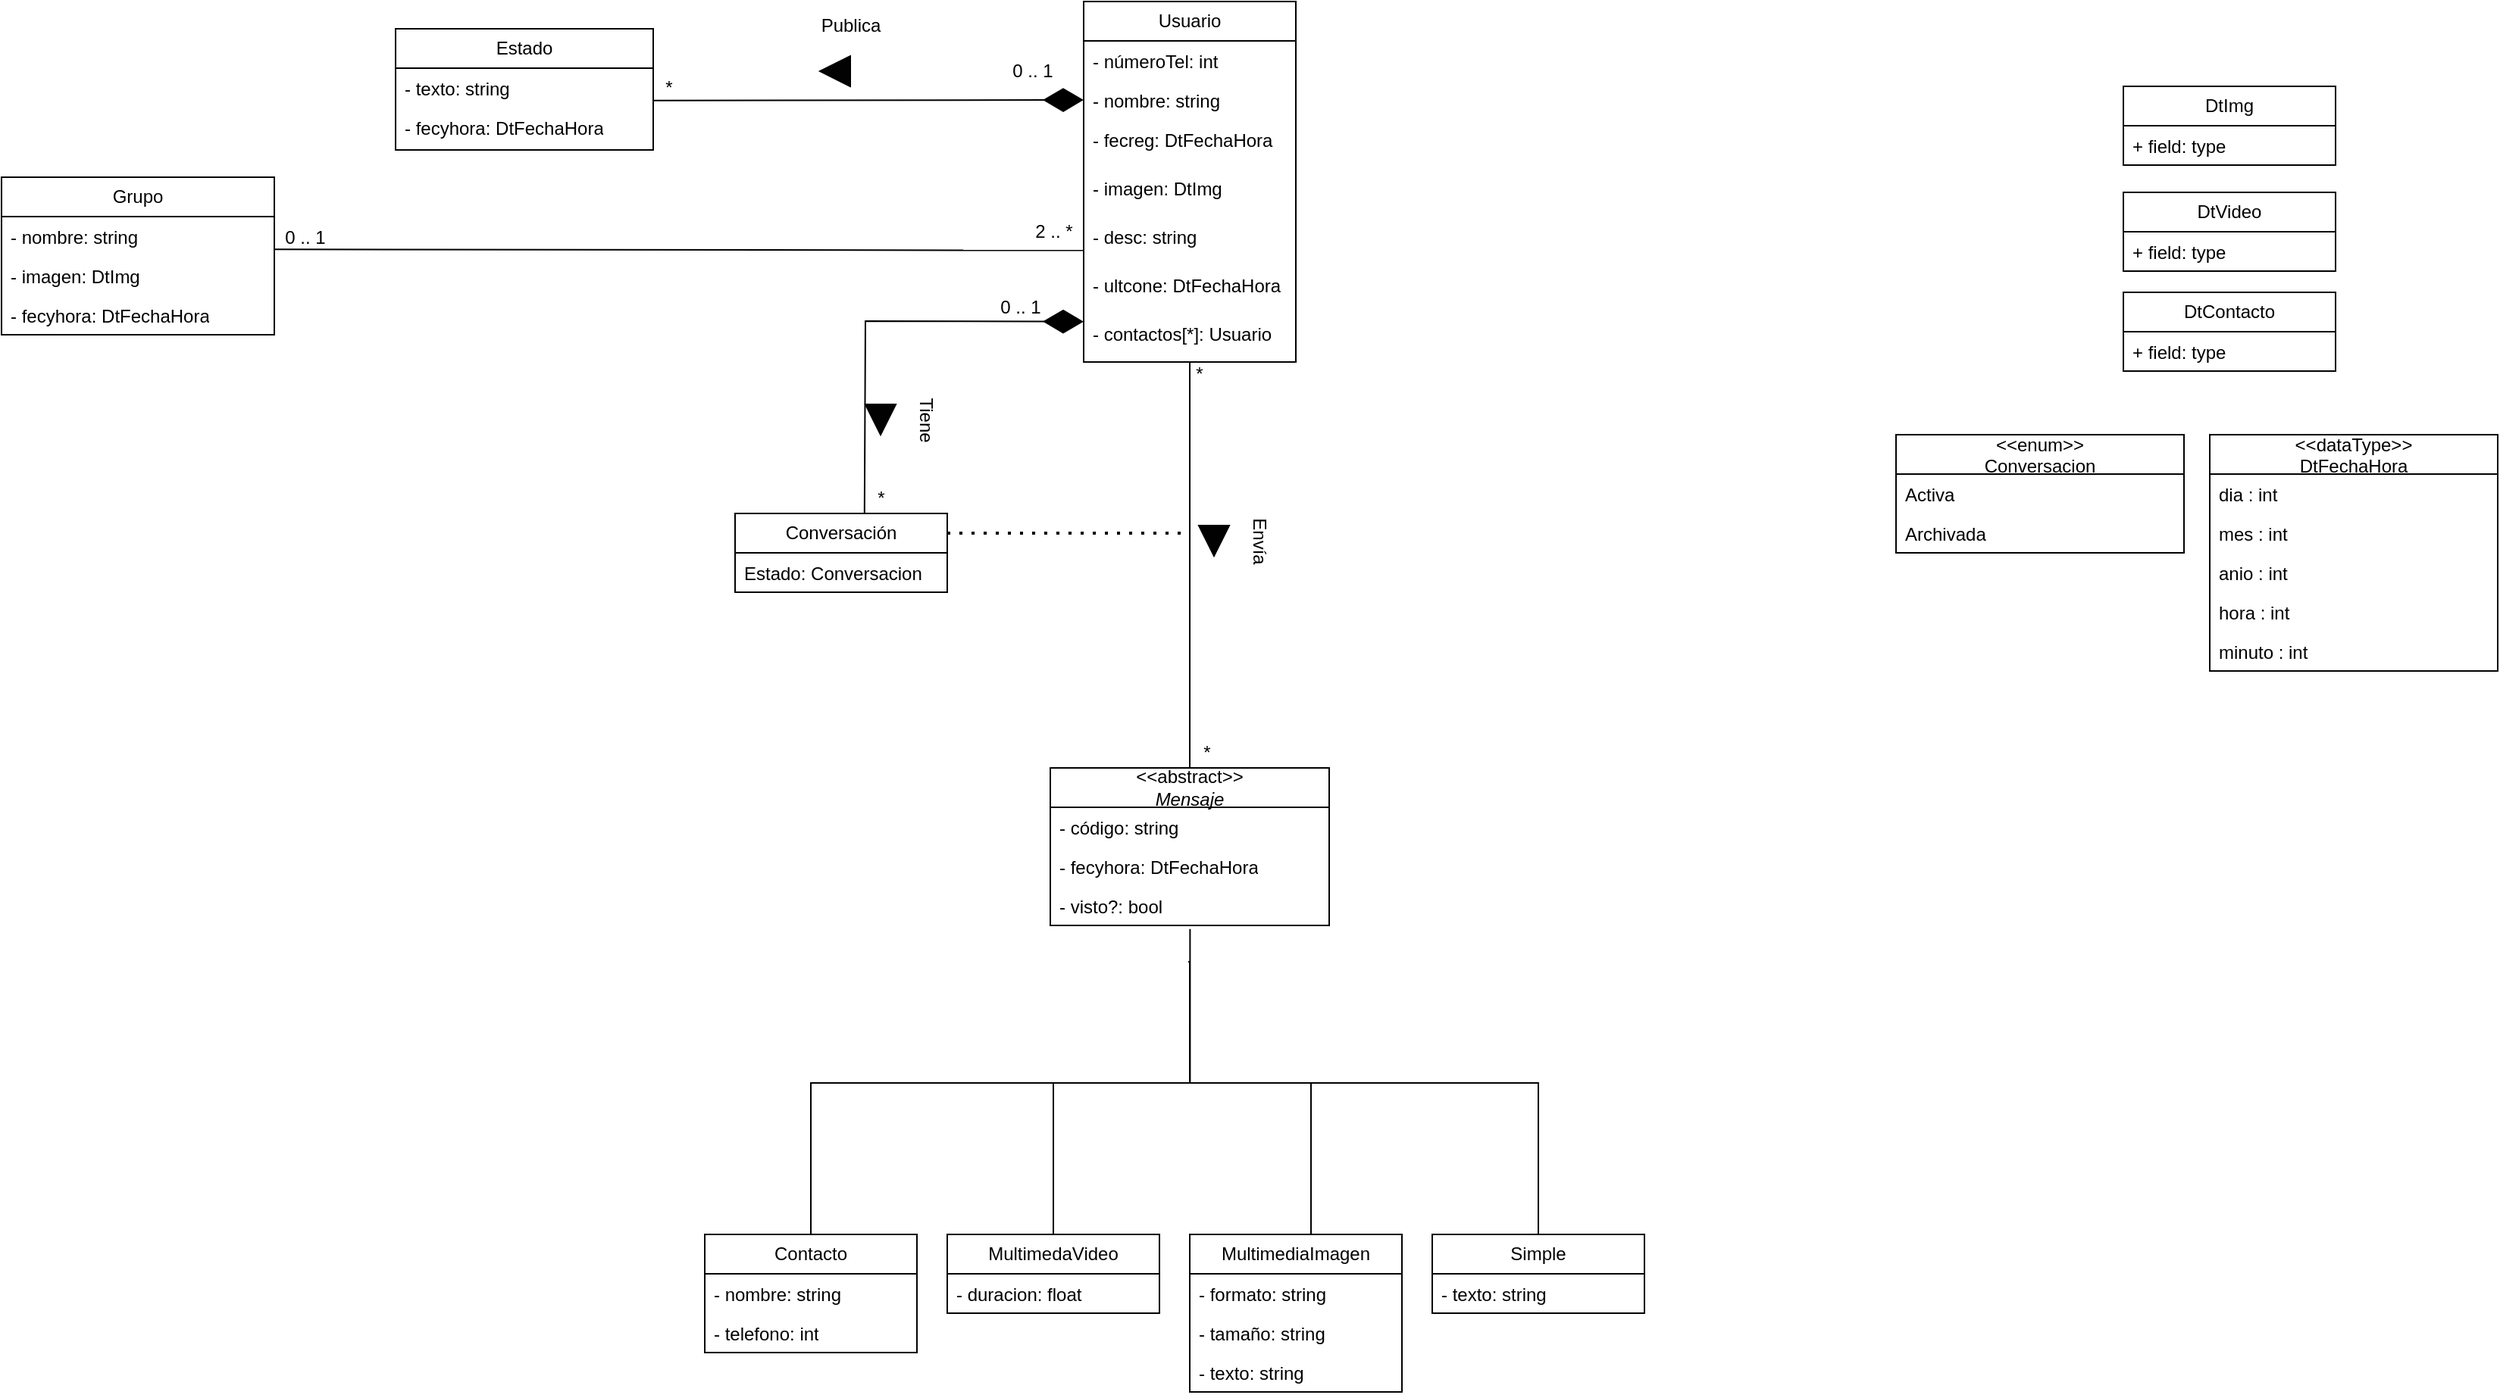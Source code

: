 <mxfile version="18.1.3" type="github">
  <diagram name="Página-1" id="QVLnC4AnkYZCNRtGmAld">
    <mxGraphModel dx="2212" dy="1796" grid="1" gridSize="10" guides="1" tooltips="1" connect="1" arrows="1" fold="1" page="1" pageScale="1" pageWidth="827" pageHeight="1169" math="0" shadow="0">
      <root>
        <mxCell id="0" />
        <mxCell id="1" parent="0" />
        <mxCell id="Fk1-uoyAOHc5jyS8UOM7-1" value="Usuario" style="swimlane;fontStyle=0;childLayout=stackLayout;horizontal=1;startSize=26;fillColor=none;horizontalStack=0;resizeParent=1;resizeParentMax=0;resizeLast=0;collapsible=1;marginBottom=0;whiteSpace=wrap;html=1;" parent="1" vertex="1">
          <mxGeometry x="354" y="-126" width="140" height="238" as="geometry" />
        </mxCell>
        <mxCell id="Fk1-uoyAOHc5jyS8UOM7-2" value="- númeroTel: int" style="text;strokeColor=none;fillColor=none;align=left;verticalAlign=top;spacingLeft=4;spacingRight=4;overflow=hidden;rotatable=0;points=[[0,0.5],[1,0.5]];portConstraint=eastwest;whiteSpace=wrap;html=1;" parent="Fk1-uoyAOHc5jyS8UOM7-1" vertex="1">
          <mxGeometry y="26" width="140" height="26" as="geometry" />
        </mxCell>
        <mxCell id="Fk1-uoyAOHc5jyS8UOM7-3" value="- nombre: string" style="text;strokeColor=none;fillColor=none;align=left;verticalAlign=top;spacingLeft=4;spacingRight=4;overflow=hidden;rotatable=0;points=[[0,0.5],[1,0.5]];portConstraint=eastwest;whiteSpace=wrap;html=1;" parent="Fk1-uoyAOHc5jyS8UOM7-1" vertex="1">
          <mxGeometry y="52" width="140" height="26" as="geometry" />
        </mxCell>
        <mxCell id="Fk1-uoyAOHc5jyS8UOM7-4" value="- fecreg: DtFechaHora" style="text;strokeColor=none;fillColor=none;align=left;verticalAlign=top;spacingLeft=4;spacingRight=4;overflow=hidden;rotatable=0;points=[[0,0.5],[1,0.5]];portConstraint=eastwest;whiteSpace=wrap;html=1;" parent="Fk1-uoyAOHc5jyS8UOM7-1" vertex="1">
          <mxGeometry y="78" width="140" height="32" as="geometry" />
        </mxCell>
        <mxCell id="Fk1-uoyAOHc5jyS8UOM7-24" value="- imagen: DtImg" style="text;strokeColor=none;fillColor=none;align=left;verticalAlign=top;spacingLeft=4;spacingRight=4;overflow=hidden;rotatable=0;points=[[0,0.5],[1,0.5]];portConstraint=eastwest;whiteSpace=wrap;html=1;" parent="Fk1-uoyAOHc5jyS8UOM7-1" vertex="1">
          <mxGeometry y="110" width="140" height="32" as="geometry" />
        </mxCell>
        <mxCell id="Fk1-uoyAOHc5jyS8UOM7-25" value="- desc: string" style="text;strokeColor=none;fillColor=none;align=left;verticalAlign=top;spacingLeft=4;spacingRight=4;overflow=hidden;rotatable=0;points=[[0,0.5],[1,0.5]];portConstraint=eastwest;whiteSpace=wrap;html=1;" parent="Fk1-uoyAOHc5jyS8UOM7-1" vertex="1">
          <mxGeometry y="142" width="140" height="32" as="geometry" />
        </mxCell>
        <mxCell id="Fk1-uoyAOHc5jyS8UOM7-26" value="- ultcone: DtFechaHora" style="text;strokeColor=none;fillColor=none;align=left;verticalAlign=top;spacingLeft=4;spacingRight=4;overflow=hidden;rotatable=0;points=[[0,0.5],[1,0.5]];portConstraint=eastwest;whiteSpace=wrap;html=1;" parent="Fk1-uoyAOHc5jyS8UOM7-1" vertex="1">
          <mxGeometry y="174" width="140" height="32" as="geometry" />
        </mxCell>
        <mxCell id="Fk1-uoyAOHc5jyS8UOM7-27" value="- contactos[*]: Usuario&amp;nbsp;" style="text;strokeColor=none;fillColor=none;align=left;verticalAlign=top;spacingLeft=4;spacingRight=4;overflow=hidden;rotatable=0;points=[[0,0.5],[1,0.5]];portConstraint=eastwest;whiteSpace=wrap;html=1;" parent="Fk1-uoyAOHc5jyS8UOM7-1" vertex="1">
          <mxGeometry y="206" width="140" height="32" as="geometry" />
        </mxCell>
        <mxCell id="Fk1-uoyAOHc5jyS8UOM7-5" value="Conversación" style="swimlane;fontStyle=0;childLayout=stackLayout;horizontal=1;startSize=26;fillColor=none;horizontalStack=0;resizeParent=1;resizeParentMax=0;resizeLast=0;collapsible=1;marginBottom=0;whiteSpace=wrap;html=1;" parent="1" vertex="1">
          <mxGeometry x="124" y="212" width="140" height="52" as="geometry" />
        </mxCell>
        <mxCell id="Fk1-uoyAOHc5jyS8UOM7-6" value="Estado: Conversacion" style="text;strokeColor=none;fillColor=none;align=left;verticalAlign=top;spacingLeft=4;spacingRight=4;overflow=hidden;rotatable=0;points=[[0,0.5],[1,0.5]];portConstraint=eastwest;whiteSpace=wrap;html=1;" parent="Fk1-uoyAOHc5jyS8UOM7-5" vertex="1">
          <mxGeometry y="26" width="140" height="26" as="geometry" />
        </mxCell>
        <mxCell id="Fk1-uoyAOHc5jyS8UOM7-9" value="&lt;div&gt;&amp;lt;&amp;lt;abstract&amp;gt;&amp;gt;&lt;br&gt;&lt;/div&gt;&lt;div&gt;&lt;i&gt;Mensaje&lt;/i&gt;&lt;/div&gt;" style="swimlane;fontStyle=0;childLayout=stackLayout;horizontal=1;startSize=26;fillColor=none;horizontalStack=0;resizeParent=1;resizeParentMax=0;resizeLast=0;collapsible=1;marginBottom=0;whiteSpace=wrap;html=1;" parent="1" vertex="1">
          <mxGeometry x="332" y="380" width="184" height="104" as="geometry" />
        </mxCell>
        <mxCell id="Fk1-uoyAOHc5jyS8UOM7-10" value="- código: string" style="text;strokeColor=none;fillColor=none;align=left;verticalAlign=top;spacingLeft=4;spacingRight=4;overflow=hidden;rotatable=0;points=[[0,0.5],[1,0.5]];portConstraint=eastwest;whiteSpace=wrap;html=1;" parent="Fk1-uoyAOHc5jyS8UOM7-9" vertex="1">
          <mxGeometry y="26" width="184" height="26" as="geometry" />
        </mxCell>
        <mxCell id="Fk1-uoyAOHc5jyS8UOM7-11" value="- fecyhora: DtFechaHora" style="text;strokeColor=none;fillColor=none;align=left;verticalAlign=top;spacingLeft=4;spacingRight=4;overflow=hidden;rotatable=0;points=[[0,0.5],[1,0.5]];portConstraint=eastwest;whiteSpace=wrap;html=1;" parent="Fk1-uoyAOHc5jyS8UOM7-9" vertex="1">
          <mxGeometry y="52" width="184" height="26" as="geometry" />
        </mxCell>
        <mxCell id="Fk1-uoyAOHc5jyS8UOM7-28" value="- visto?: bool" style="text;strokeColor=none;fillColor=none;align=left;verticalAlign=top;spacingLeft=4;spacingRight=4;overflow=hidden;rotatable=0;points=[[0,0.5],[1,0.5]];portConstraint=eastwest;whiteSpace=wrap;html=1;" parent="Fk1-uoyAOHc5jyS8UOM7-9" vertex="1">
          <mxGeometry y="78" width="184" height="26" as="geometry" />
        </mxCell>
        <mxCell id="Fk1-uoyAOHc5jyS8UOM7-13" value="Grupo" style="swimlane;fontStyle=0;childLayout=stackLayout;horizontal=1;startSize=26;fillColor=none;horizontalStack=0;resizeParent=1;resizeParentMax=0;resizeLast=0;collapsible=1;marginBottom=0;whiteSpace=wrap;html=1;" parent="1" vertex="1">
          <mxGeometry x="-360" y="-10" width="180" height="104" as="geometry" />
        </mxCell>
        <mxCell id="Fk1-uoyAOHc5jyS8UOM7-14" value="- nombre: string" style="text;strokeColor=none;fillColor=none;align=left;verticalAlign=top;spacingLeft=4;spacingRight=4;overflow=hidden;rotatable=0;points=[[0,0.5],[1,0.5]];portConstraint=eastwest;whiteSpace=wrap;html=1;" parent="Fk1-uoyAOHc5jyS8UOM7-13" vertex="1">
          <mxGeometry y="26" width="180" height="26" as="geometry" />
        </mxCell>
        <mxCell id="Fk1-uoyAOHc5jyS8UOM7-15" value="- imagen: DtImg" style="text;strokeColor=none;fillColor=none;align=left;verticalAlign=top;spacingLeft=4;spacingRight=4;overflow=hidden;rotatable=0;points=[[0,0.5],[1,0.5]];portConstraint=eastwest;whiteSpace=wrap;html=1;" parent="Fk1-uoyAOHc5jyS8UOM7-13" vertex="1">
          <mxGeometry y="52" width="180" height="26" as="geometry" />
        </mxCell>
        <mxCell id="Fk1-uoyAOHc5jyS8UOM7-16" value="- fecyhora: DtFechaHora" style="text;strokeColor=none;fillColor=none;align=left;verticalAlign=top;spacingLeft=4;spacingRight=4;overflow=hidden;rotatable=0;points=[[0,0.5],[1,0.5]];portConstraint=eastwest;whiteSpace=wrap;html=1;" parent="Fk1-uoyAOHc5jyS8UOM7-13" vertex="1">
          <mxGeometry y="78" width="180" height="26" as="geometry" />
        </mxCell>
        <mxCell id="Fk1-uoyAOHc5jyS8UOM7-17" value="Estado" style="swimlane;fontStyle=0;childLayout=stackLayout;horizontal=1;startSize=26;fillColor=none;horizontalStack=0;resizeParent=1;resizeParentMax=0;resizeLast=0;collapsible=1;marginBottom=0;whiteSpace=wrap;html=1;" parent="1" vertex="1">
          <mxGeometry x="-100" y="-108" width="170" height="80" as="geometry" />
        </mxCell>
        <mxCell id="Fk1-uoyAOHc5jyS8UOM7-18" value="- texto: string" style="text;strokeColor=none;fillColor=none;align=left;verticalAlign=top;spacingLeft=4;spacingRight=4;overflow=hidden;rotatable=0;points=[[0,0.5],[1,0.5]];portConstraint=eastwest;whiteSpace=wrap;html=1;" parent="Fk1-uoyAOHc5jyS8UOM7-17" vertex="1">
          <mxGeometry y="26" width="170" height="26" as="geometry" />
        </mxCell>
        <mxCell id="Fk1-uoyAOHc5jyS8UOM7-19" value="- fecyhora: DtFechaHora" style="text;strokeColor=none;fillColor=none;align=left;verticalAlign=top;spacingLeft=4;spacingRight=4;overflow=hidden;rotatable=0;points=[[0,0.5],[1,0.5]];portConstraint=eastwest;whiteSpace=wrap;html=1;" parent="Fk1-uoyAOHc5jyS8UOM7-17" vertex="1">
          <mxGeometry y="52" width="170" height="28" as="geometry" />
        </mxCell>
        <mxCell id="Fk1-uoyAOHc5jyS8UOM7-30" value="" style="endArrow=none;html=1;edgeStyle=orthogonalEdgeStyle;rounded=0;" parent="1" target="Fk1-uoyAOHc5jyS8UOM7-33" edge="1">
          <mxGeometry relative="1" as="geometry">
            <mxPoint x="424" y="508" as="sourcePoint" />
            <mxPoint x="574" y="648" as="targetPoint" />
            <Array as="points">
              <mxPoint x="424" y="509" />
              <mxPoint x="424" y="588" />
              <mxPoint x="654" y="588" />
            </Array>
          </mxGeometry>
        </mxCell>
        <mxCell id="Fk1-uoyAOHc5jyS8UOM7-33" value="Simple" style="swimlane;fontStyle=0;childLayout=stackLayout;horizontal=1;startSize=26;fillColor=none;horizontalStack=0;resizeParent=1;resizeParentMax=0;resizeLast=0;collapsible=1;marginBottom=0;whiteSpace=wrap;html=1;" parent="1" vertex="1">
          <mxGeometry x="584" y="688" width="140" height="52" as="geometry" />
        </mxCell>
        <mxCell id="Fk1-uoyAOHc5jyS8UOM7-34" value="- texto: string" style="text;strokeColor=none;fillColor=none;align=left;verticalAlign=top;spacingLeft=4;spacingRight=4;overflow=hidden;rotatable=0;points=[[0,0.5],[1,0.5]];portConstraint=eastwest;whiteSpace=wrap;html=1;" parent="Fk1-uoyAOHc5jyS8UOM7-33" vertex="1">
          <mxGeometry y="26" width="140" height="26" as="geometry" />
        </mxCell>
        <mxCell id="Fk1-uoyAOHc5jyS8UOM7-37" value="DtImg" style="swimlane;fontStyle=0;childLayout=stackLayout;horizontal=1;startSize=26;fillColor=none;horizontalStack=0;resizeParent=1;resizeParentMax=0;resizeLast=0;collapsible=1;marginBottom=0;whiteSpace=wrap;html=1;" parent="1" vertex="1">
          <mxGeometry x="1040" y="-70" width="140" height="52" as="geometry" />
        </mxCell>
        <mxCell id="Fk1-uoyAOHc5jyS8UOM7-38" value="+ field: type" style="text;strokeColor=none;fillColor=none;align=left;verticalAlign=top;spacingLeft=4;spacingRight=4;overflow=hidden;rotatable=0;points=[[0,0.5],[1,0.5]];portConstraint=eastwest;whiteSpace=wrap;html=1;" parent="Fk1-uoyAOHc5jyS8UOM7-37" vertex="1">
          <mxGeometry y="26" width="140" height="26" as="geometry" />
        </mxCell>
        <mxCell id="Fk1-uoyAOHc5jyS8UOM7-41" value="DtVideo" style="swimlane;fontStyle=0;childLayout=stackLayout;horizontal=1;startSize=26;fillColor=none;horizontalStack=0;resizeParent=1;resizeParentMax=0;resizeLast=0;collapsible=1;marginBottom=0;whiteSpace=wrap;html=1;" parent="1" vertex="1">
          <mxGeometry x="1040" width="140" height="52" as="geometry" />
        </mxCell>
        <mxCell id="Fk1-uoyAOHc5jyS8UOM7-42" value="+ field: type" style="text;strokeColor=none;fillColor=none;align=left;verticalAlign=top;spacingLeft=4;spacingRight=4;overflow=hidden;rotatable=0;points=[[0,0.5],[1,0.5]];portConstraint=eastwest;whiteSpace=wrap;html=1;" parent="Fk1-uoyAOHc5jyS8UOM7-41" vertex="1">
          <mxGeometry y="26" width="140" height="26" as="geometry" />
        </mxCell>
        <mxCell id="Fk1-uoyAOHc5jyS8UOM7-50" value="" style="endArrow=none;html=1;edgeStyle=orthogonalEdgeStyle;rounded=0;exitX=0.501;exitY=1.092;exitDx=0;exitDy=0;exitPerimeter=0;" parent="1" source="Fk1-uoyAOHc5jyS8UOM7-28" target="Fk1-uoyAOHc5jyS8UOM7-53" edge="1">
          <mxGeometry relative="1" as="geometry">
            <mxPoint x="304" y="548" as="sourcePoint" />
            <mxPoint x="464" y="698" as="targetPoint" />
            <Array as="points">
              <mxPoint x="424" y="588" />
              <mxPoint x="504" y="588" />
            </Array>
          </mxGeometry>
        </mxCell>
        <mxCell id="Fk1-uoyAOHc5jyS8UOM7-53" value="MultimediaImagen" style="swimlane;fontStyle=0;childLayout=stackLayout;horizontal=1;startSize=26;fillColor=none;horizontalStack=0;resizeParent=1;resizeParentMax=0;resizeLast=0;collapsible=1;marginBottom=0;whiteSpace=wrap;html=1;" parent="1" vertex="1">
          <mxGeometry x="424" y="688" width="140" height="104" as="geometry" />
        </mxCell>
        <mxCell id="Fk1-uoyAOHc5jyS8UOM7-54" value="- formato: string" style="text;strokeColor=none;fillColor=none;align=left;verticalAlign=top;spacingLeft=4;spacingRight=4;overflow=hidden;rotatable=0;points=[[0,0.5],[1,0.5]];portConstraint=eastwest;whiteSpace=wrap;html=1;" parent="Fk1-uoyAOHc5jyS8UOM7-53" vertex="1">
          <mxGeometry y="26" width="140" height="26" as="geometry" />
        </mxCell>
        <mxCell id="Fk1-uoyAOHc5jyS8UOM7-55" value="- tamaño: string" style="text;strokeColor=none;fillColor=none;align=left;verticalAlign=top;spacingLeft=4;spacingRight=4;overflow=hidden;rotatable=0;points=[[0,0.5],[1,0.5]];portConstraint=eastwest;whiteSpace=wrap;html=1;" parent="Fk1-uoyAOHc5jyS8UOM7-53" vertex="1">
          <mxGeometry y="52" width="140" height="26" as="geometry" />
        </mxCell>
        <mxCell id="Fk1-uoyAOHc5jyS8UOM7-56" value="- texto: string" style="text;strokeColor=none;fillColor=none;align=left;verticalAlign=top;spacingLeft=4;spacingRight=4;overflow=hidden;rotatable=0;points=[[0,0.5],[1,0.5]];portConstraint=eastwest;whiteSpace=wrap;html=1;" parent="Fk1-uoyAOHc5jyS8UOM7-53" vertex="1">
          <mxGeometry y="78" width="140" height="26" as="geometry" />
        </mxCell>
        <mxCell id="Fk1-uoyAOHc5jyS8UOM7-57" value="" style="endArrow=none;html=1;edgeStyle=orthogonalEdgeStyle;rounded=0;" parent="1" target="Fk1-uoyAOHc5jyS8UOM7-60" edge="1">
          <mxGeometry relative="1" as="geometry">
            <mxPoint x="424" y="508" as="sourcePoint" />
            <mxPoint x="314" y="668" as="targetPoint" />
            <Array as="points">
              <mxPoint x="424" y="588" />
              <mxPoint x="334" y="588" />
            </Array>
          </mxGeometry>
        </mxCell>
        <mxCell id="Fk1-uoyAOHc5jyS8UOM7-60" value="MultimedaVideo" style="swimlane;fontStyle=0;childLayout=stackLayout;horizontal=1;startSize=26;fillColor=none;horizontalStack=0;resizeParent=1;resizeParentMax=0;resizeLast=0;collapsible=1;marginBottom=0;whiteSpace=wrap;html=1;" parent="1" vertex="1">
          <mxGeometry x="264" y="688" width="140" height="52" as="geometry" />
        </mxCell>
        <mxCell id="Fk1-uoyAOHc5jyS8UOM7-61" value="- duracion: float" style="text;strokeColor=none;fillColor=none;align=left;verticalAlign=top;spacingLeft=4;spacingRight=4;overflow=hidden;rotatable=0;points=[[0,0.5],[1,0.5]];portConstraint=eastwest;whiteSpace=wrap;html=1;" parent="Fk1-uoyAOHc5jyS8UOM7-60" vertex="1">
          <mxGeometry y="26" width="140" height="26" as="geometry" />
        </mxCell>
        <mxCell id="Fk1-uoyAOHc5jyS8UOM7-64" value="DtContacto" style="swimlane;fontStyle=0;childLayout=stackLayout;horizontal=1;startSize=26;fillColor=none;horizontalStack=0;resizeParent=1;resizeParentMax=0;resizeLast=0;collapsible=1;marginBottom=0;whiteSpace=wrap;html=1;" parent="1" vertex="1">
          <mxGeometry x="1040" y="66" width="140" height="52" as="geometry" />
        </mxCell>
        <mxCell id="Fk1-uoyAOHc5jyS8UOM7-65" value="+ field: type" style="text;strokeColor=none;fillColor=none;align=left;verticalAlign=top;spacingLeft=4;spacingRight=4;overflow=hidden;rotatable=0;points=[[0,0.5],[1,0.5]];portConstraint=eastwest;whiteSpace=wrap;html=1;" parent="Fk1-uoyAOHc5jyS8UOM7-64" vertex="1">
          <mxGeometry y="26" width="140" height="26" as="geometry" />
        </mxCell>
        <mxCell id="Fk1-uoyAOHc5jyS8UOM7-68" value="" style="endArrow=none;html=1;edgeStyle=orthogonalEdgeStyle;rounded=0;" parent="1" target="Fk1-uoyAOHc5jyS8UOM7-75" edge="1">
          <mxGeometry relative="1" as="geometry">
            <mxPoint x="423" y="508" as="sourcePoint" />
            <mxPoint x="184" y="658" as="targetPoint" />
            <Array as="points">
              <mxPoint x="424" y="508" />
              <mxPoint x="424" y="588" />
              <mxPoint x="174" y="588" />
            </Array>
          </mxGeometry>
        </mxCell>
        <mxCell id="Fk1-uoyAOHc5jyS8UOM7-75" value="Contacto" style="swimlane;fontStyle=0;childLayout=stackLayout;horizontal=1;startSize=26;fillColor=none;horizontalStack=0;resizeParent=1;resizeParentMax=0;resizeLast=0;collapsible=1;marginBottom=0;whiteSpace=wrap;html=1;" parent="1" vertex="1">
          <mxGeometry x="104" y="688" width="140" height="78" as="geometry" />
        </mxCell>
        <mxCell id="Fk1-uoyAOHc5jyS8UOM7-76" value="- nombre: string" style="text;strokeColor=none;fillColor=none;align=left;verticalAlign=top;spacingLeft=4;spacingRight=4;overflow=hidden;rotatable=0;points=[[0,0.5],[1,0.5]];portConstraint=eastwest;whiteSpace=wrap;html=1;" parent="Fk1-uoyAOHc5jyS8UOM7-75" vertex="1">
          <mxGeometry y="26" width="140" height="26" as="geometry" />
        </mxCell>
        <mxCell id="Fk1-uoyAOHc5jyS8UOM7-77" value="- telefono: int" style="text;strokeColor=none;fillColor=none;align=left;verticalAlign=top;spacingLeft=4;spacingRight=4;overflow=hidden;rotatable=0;points=[[0,0.5],[1,0.5]];portConstraint=eastwest;whiteSpace=wrap;html=1;" parent="Fk1-uoyAOHc5jyS8UOM7-75" vertex="1">
          <mxGeometry y="52" width="140" height="26" as="geometry" />
        </mxCell>
        <mxCell id="r634UCGEnrgAC-ZOyKJP-1" value="" style="endArrow=none;html=1;rounded=0;entryX=0.5;entryY=1;entryDx=0;entryDy=0;exitX=0.5;exitY=0;exitDx=0;exitDy=0;" edge="1" parent="1" source="Fk1-uoyAOHc5jyS8UOM7-9" target="Fk1-uoyAOHc5jyS8UOM7-1">
          <mxGeometry width="50" height="50" relative="1" as="geometry">
            <mxPoint x="270" y="440" as="sourcePoint" />
            <mxPoint x="400" y="330" as="targetPoint" />
          </mxGeometry>
        </mxCell>
        <mxCell id="r634UCGEnrgAC-ZOyKJP-2" value="" style="endArrow=none;dashed=1;html=1;dashPattern=1 3;strokeWidth=2;rounded=0;exitX=1;exitY=0.25;exitDx=0;exitDy=0;" edge="1" parent="1" source="Fk1-uoyAOHc5jyS8UOM7-5">
          <mxGeometry width="50" height="50" relative="1" as="geometry">
            <mxPoint x="330" y="280" as="sourcePoint" />
            <mxPoint x="420" y="225" as="targetPoint" />
          </mxGeometry>
        </mxCell>
        <mxCell id="r634UCGEnrgAC-ZOyKJP-3" value="" style="triangle;whiteSpace=wrap;html=1;rotation=90;fillColor=#030203;" vertex="1" parent="1">
          <mxGeometry x="430" y="220" width="20" height="20" as="geometry" />
        </mxCell>
        <mxCell id="r634UCGEnrgAC-ZOyKJP-4" value="Envía" style="text;html=1;align=center;verticalAlign=middle;resizable=0;points=[];autosize=1;strokeColor=none;fillColor=none;rotation=90;" vertex="1" parent="1">
          <mxGeometry x="445" y="220" width="50" height="20" as="geometry" />
        </mxCell>
        <mxCell id="r634UCGEnrgAC-ZOyKJP-5" value="*" style="text;html=1;align=center;verticalAlign=middle;resizable=0;points=[];autosize=1;strokeColor=none;fillColor=none;" vertex="1" parent="1">
          <mxGeometry x="420" y="110" width="20" height="20" as="geometry" />
        </mxCell>
        <mxCell id="r634UCGEnrgAC-ZOyKJP-6" value="*" style="text;html=1;align=center;verticalAlign=middle;resizable=0;points=[];autosize=1;strokeColor=none;fillColor=none;" vertex="1" parent="1">
          <mxGeometry x="425" y="360" width="20" height="20" as="geometry" />
        </mxCell>
        <mxCell id="r634UCGEnrgAC-ZOyKJP-8" value="0 .. 1" style="text;html=1;align=center;verticalAlign=middle;resizable=0;points=[];autosize=1;strokeColor=none;fillColor=none;" vertex="1" parent="1">
          <mxGeometry x="292" y="66" width="40" height="20" as="geometry" />
        </mxCell>
        <mxCell id="r634UCGEnrgAC-ZOyKJP-9" value="*" style="text;html=1;align=center;verticalAlign=middle;resizable=0;points=[];autosize=1;strokeColor=none;fillColor=none;" vertex="1" parent="1">
          <mxGeometry x="210" y="192" width="20" height="20" as="geometry" />
        </mxCell>
        <mxCell id="r634UCGEnrgAC-ZOyKJP-10" value="" style="endArrow=diamondThin;endFill=1;endSize=24;html=1;rounded=0;exitX=0.61;exitY=0.007;exitDx=0;exitDy=0;exitPerimeter=0;entryX=0;entryY=0.167;entryDx=0;entryDy=0;entryPerimeter=0;" edge="1" parent="1" source="Fk1-uoyAOHc5jyS8UOM7-5" target="Fk1-uoyAOHc5jyS8UOM7-27">
          <mxGeometry width="160" relative="1" as="geometry">
            <mxPoint x="210" y="210" as="sourcePoint" />
            <mxPoint x="354" as="targetPoint" />
            <Array as="points">
              <mxPoint x="210" y="85" />
            </Array>
          </mxGeometry>
        </mxCell>
        <mxCell id="r634UCGEnrgAC-ZOyKJP-13" value="*" style="text;html=1;align=center;verticalAlign=middle;resizable=0;points=[];autosize=1;strokeColor=none;fillColor=none;" vertex="1" parent="1">
          <mxGeometry x="70" y="-79" width="20" height="20" as="geometry" />
        </mxCell>
        <mxCell id="r634UCGEnrgAC-ZOyKJP-14" value="&lt;div&gt;0 .. 1&lt;/div&gt;" style="text;html=1;align=center;verticalAlign=middle;resizable=0;points=[];autosize=1;strokeColor=none;fillColor=none;" vertex="1" parent="1">
          <mxGeometry x="300" y="-90" width="40" height="20" as="geometry" />
        </mxCell>
        <mxCell id="r634UCGEnrgAC-ZOyKJP-15" value="" style="endArrow=diamondThin;endFill=1;endSize=24;html=1;rounded=0;entryX=0;entryY=0.5;entryDx=0;entryDy=0;exitX=1.001;exitY=0.822;exitDx=0;exitDy=0;exitPerimeter=0;" edge="1" parent="1" source="Fk1-uoyAOHc5jyS8UOM7-18" target="Fk1-uoyAOHc5jyS8UOM7-3">
          <mxGeometry width="160" relative="1" as="geometry">
            <mxPoint x="90" y="-50" as="sourcePoint" />
            <mxPoint x="264" y="-59.69" as="targetPoint" />
          </mxGeometry>
        </mxCell>
        <mxCell id="r634UCGEnrgAC-ZOyKJP-16" value="&#xa;&lt;&lt;dataType&gt;&gt;&#xa;DtFechaHora&#xa;" style="swimlane;fontStyle=0;childLayout=stackLayout;horizontal=1;startSize=26;fillColor=none;horizontalStack=0;resizeParent=1;resizeParentMax=0;resizeLast=0;collapsible=1;marginBottom=0;" vertex="1" parent="1">
          <mxGeometry x="1097" y="160" width="190" height="156" as="geometry" />
        </mxCell>
        <mxCell id="r634UCGEnrgAC-ZOyKJP-17" value="dia : int" style="text;strokeColor=none;fillColor=none;align=left;verticalAlign=top;spacingLeft=4;spacingRight=4;overflow=hidden;rotatable=0;points=[[0,0.5],[1,0.5]];portConstraint=eastwest;" vertex="1" parent="r634UCGEnrgAC-ZOyKJP-16">
          <mxGeometry y="26" width="190" height="26" as="geometry" />
        </mxCell>
        <mxCell id="r634UCGEnrgAC-ZOyKJP-18" value="mes : int" style="text;strokeColor=none;fillColor=none;align=left;verticalAlign=top;spacingLeft=4;spacingRight=4;overflow=hidden;rotatable=0;points=[[0,0.5],[1,0.5]];portConstraint=eastwest;" vertex="1" parent="r634UCGEnrgAC-ZOyKJP-16">
          <mxGeometry y="52" width="190" height="26" as="geometry" />
        </mxCell>
        <mxCell id="r634UCGEnrgAC-ZOyKJP-19" value="anio : int" style="text;strokeColor=none;fillColor=none;align=left;verticalAlign=top;spacingLeft=4;spacingRight=4;overflow=hidden;rotatable=0;points=[[0,0.5],[1,0.5]];portConstraint=eastwest;" vertex="1" parent="r634UCGEnrgAC-ZOyKJP-16">
          <mxGeometry y="78" width="190" height="26" as="geometry" />
        </mxCell>
        <mxCell id="r634UCGEnrgAC-ZOyKJP-20" value="hora : int" style="text;strokeColor=none;fillColor=none;align=left;verticalAlign=top;spacingLeft=4;spacingRight=4;overflow=hidden;rotatable=0;points=[[0,0.5],[1,0.5]];portConstraint=eastwest;" vertex="1" parent="r634UCGEnrgAC-ZOyKJP-16">
          <mxGeometry y="104" width="190" height="26" as="geometry" />
        </mxCell>
        <mxCell id="r634UCGEnrgAC-ZOyKJP-21" value="minuto : int" style="text;strokeColor=none;fillColor=none;align=left;verticalAlign=top;spacingLeft=4;spacingRight=4;overflow=hidden;rotatable=0;points=[[0,0.5],[1,0.5]];portConstraint=eastwest;" vertex="1" parent="r634UCGEnrgAC-ZOyKJP-16">
          <mxGeometry y="130" width="190" height="26" as="geometry" />
        </mxCell>
        <mxCell id="r634UCGEnrgAC-ZOyKJP-22" value="" style="triangle;whiteSpace=wrap;html=1;rotation=-180;fillColor=#030203;" vertex="1" parent="1">
          <mxGeometry x="180" y="-90" width="20" height="20" as="geometry" />
        </mxCell>
        <mxCell id="r634UCGEnrgAC-ZOyKJP-23" value="Publica" style="text;html=1;align=center;verticalAlign=middle;resizable=0;points=[];autosize=1;strokeColor=none;fillColor=none;rotation=0;" vertex="1" parent="1">
          <mxGeometry x="170" y="-120" width="60" height="20" as="geometry" />
        </mxCell>
        <mxCell id="r634UCGEnrgAC-ZOyKJP-24" value="&#xa;&#xa;&lt;&lt;enum&gt;&gt;&#xa;Conversacion&#xa;&#xa;" style="swimlane;fontStyle=0;childLayout=stackLayout;horizontal=1;startSize=26;fillColor=none;horizontalStack=0;resizeParent=1;resizeParentMax=0;resizeLast=0;collapsible=1;marginBottom=0;" vertex="1" parent="1">
          <mxGeometry x="890" y="160" width="190" height="78" as="geometry" />
        </mxCell>
        <mxCell id="r634UCGEnrgAC-ZOyKJP-25" value="Activa" style="text;strokeColor=none;fillColor=none;align=left;verticalAlign=top;spacingLeft=4;spacingRight=4;overflow=hidden;rotatable=0;points=[[0,0.5],[1,0.5]];portConstraint=eastwest;" vertex="1" parent="r634UCGEnrgAC-ZOyKJP-24">
          <mxGeometry y="26" width="190" height="26" as="geometry" />
        </mxCell>
        <mxCell id="r634UCGEnrgAC-ZOyKJP-26" value="Archivada" style="text;strokeColor=none;fillColor=none;align=left;verticalAlign=top;spacingLeft=4;spacingRight=4;overflow=hidden;rotatable=0;points=[[0,0.5],[1,0.5]];portConstraint=eastwest;" vertex="1" parent="r634UCGEnrgAC-ZOyKJP-24">
          <mxGeometry y="52" width="190" height="26" as="geometry" />
        </mxCell>
        <mxCell id="r634UCGEnrgAC-ZOyKJP-30" value="" style="triangle;whiteSpace=wrap;html=1;rotation=90;fillColor=#030203;" vertex="1" parent="1">
          <mxGeometry x="210" y="140" width="20" height="20" as="geometry" />
        </mxCell>
        <mxCell id="r634UCGEnrgAC-ZOyKJP-31" value="Tiene" style="text;html=1;align=center;verticalAlign=middle;resizable=0;points=[];autosize=1;strokeColor=none;fillColor=none;rotation=90;" vertex="1" parent="1">
          <mxGeometry x="225" y="140" width="50" height="20" as="geometry" />
        </mxCell>
        <mxCell id="r634UCGEnrgAC-ZOyKJP-36" value="" style="endArrow=none;html=1;rounded=0;exitX=1.002;exitY=0.832;exitDx=0;exitDy=0;exitPerimeter=0;entryX=-0.003;entryY=0.697;entryDx=0;entryDy=0;entryPerimeter=0;" edge="1" parent="1" source="Fk1-uoyAOHc5jyS8UOM7-14" target="Fk1-uoyAOHc5jyS8UOM7-25">
          <mxGeometry width="50" height="50" relative="1" as="geometry">
            <mxPoint x="10" y="284" as="sourcePoint" />
            <mxPoint x="350" y="38" as="targetPoint" />
          </mxGeometry>
        </mxCell>
        <mxCell id="r634UCGEnrgAC-ZOyKJP-37" value="2 .. *" style="text;html=1;align=center;verticalAlign=middle;resizable=0;points=[];autosize=1;strokeColor=none;fillColor=none;" vertex="1" parent="1">
          <mxGeometry x="314" y="16" width="40" height="20" as="geometry" />
        </mxCell>
        <mxCell id="r634UCGEnrgAC-ZOyKJP-40" value="0 .. 1" style="text;html=1;align=center;verticalAlign=middle;resizable=0;points=[];autosize=1;strokeColor=none;fillColor=none;" vertex="1" parent="1">
          <mxGeometry x="-180" y="20" width="40" height="20" as="geometry" />
        </mxCell>
      </root>
    </mxGraphModel>
  </diagram>
</mxfile>
